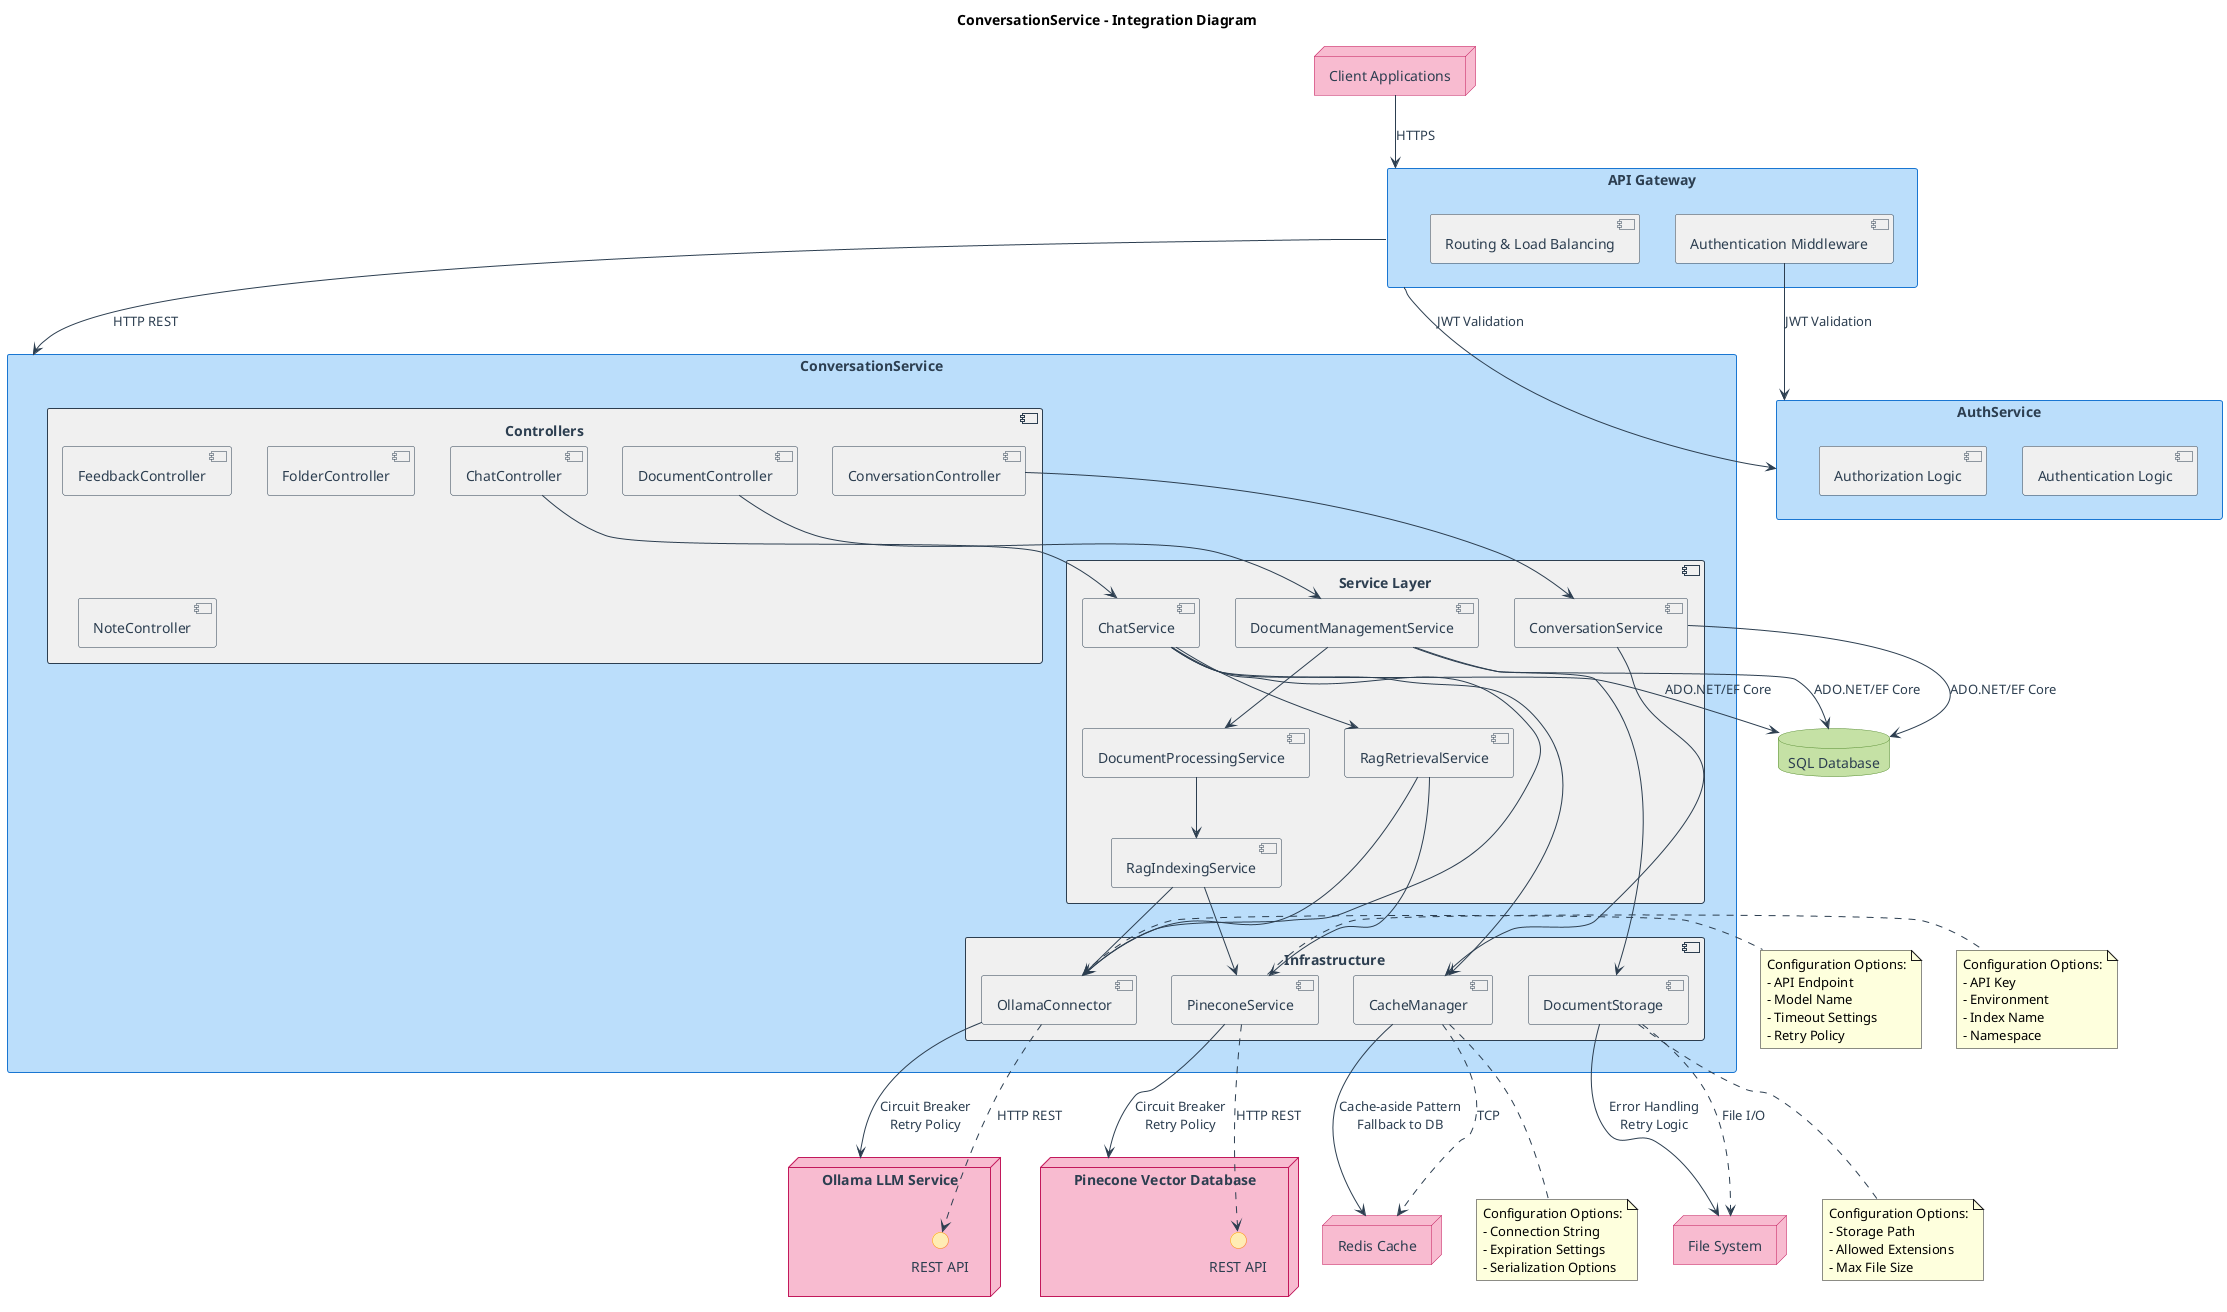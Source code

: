 @startuml ConversationService Integration Diagram

' Styling
skinparam component {
  BackgroundColor #f0f0f0
  BorderColor #2c3e50
  FontColor #2c3e50
}
skinparam database {
  BackgroundColor #c5e1a5
  BorderColor #558b2f
  FontColor #2c3e50
}
skinparam rectangle {
  BackgroundColor #bbdefb
  BorderColor #1976d2
  FontColor #2c3e50
}
skinparam interface {
  BackgroundColor #ffecb3
  BorderColor #ff8f00
  FontColor #2c3e50
}
skinparam node {
  BackgroundColor #f8bbd0
  BorderColor #c2185b
  FontColor #2c3e50
}
skinparam arrow {
  Color #2c3e50
  FontColor #2c3e50
}

title "ConversationService - Integration Diagram"

' External systems
node "Client Applications" as Client
node "Ollama LLM Service" as OllamaLLM {
  interface "REST API" as OllamaAPI
}
node "Pinecone Vector Database" as Pinecone {
  interface "REST API" as PineconeAPI
}
database "SQL Database" as SqlDb
node "Redis Cache" as Redis
node "File System" as FileSystem

' Internal components
rectangle "API Gateway" as Gateway {
  component "Authentication Middleware" as AuthMiddleware
  component "Routing & Load Balancing" as Routing
}

rectangle "ConversationService" as ConvService {
  component "Controllers" {
    component "ChatController" as ChatCtrl
    component "ConversationController" as ConvCtrl
    component "DocumentController" as DocCtrl
    component "FeedbackController" as FeedbackCtrl
    component "FolderController" as FolderCtrl
    component "NoteController" as NoteCtrl
  }
  
  component "Service Layer" {
    component "ChatService" as ChatSvc
    component "ConversationService" as ConvSvc
    component "DocumentManagementService" as DocSvc
    component "DocumentProcessingService" as DocProcSvc
    component "RagIndexingService" as RagIdxSvc
    component "RagRetrievalService" as RagRetrSvc
  }
  
  component "Infrastructure" {
    component "OllamaConnector" as OllamaConnect
    component "PineconeService" as PineconeConnect
    component "CacheManager" as CacheConnect
    component "DocumentStorage" as StorageConnect
  }

  ' Internal relationships
  ChatCtrl --> ChatSvc
  ConvCtrl --> ConvSvc
  DocCtrl --> DocSvc
  
  ChatSvc --> RagRetrSvc
  DocSvc --> DocProcSvc
  DocProcSvc --> RagIdxSvc
  
  OllamaConnect ..> OllamaAPI : HTTP REST
  PineconeConnect ..> PineconeAPI : HTTP REST
  CacheConnect ..> Redis : TCP
  StorageConnect ..> FileSystem : File I/O
  
  RagRetrSvc --> OllamaConnect
  RagRetrSvc --> PineconeConnect
  RagIdxSvc --> OllamaConnect
  RagIdxSvc --> PineconeConnect
  
  ChatSvc --> OllamaConnect
  ChatSvc --> CacheConnect
  ConvSvc --> CacheConnect
  DocSvc --> StorageConnect
}

rectangle "AuthService" as AuthService {
  component "Authentication Logic" as AuthLogic
  component "Authorization Logic" as AuthzLogic
}

' External relationships
Client --> Gateway : HTTPS
Gateway --> AuthService : JWT Validation
Gateway --> ConvService : HTTP REST

' Integration points with error handling
OllamaConnect --> OllamaLLM : "Circuit Breaker\nRetry Policy"
PineconeConnect --> Pinecone : "Circuit Breaker\nRetry Policy"
CacheConnect --> Redis : "Cache-aside Pattern\nFallback to DB"
StorageConnect --> FileSystem : "Error Handling\nRetry Logic"

' Data access layer
ConvSvc --> SqlDb : "ADO.NET/EF Core"
ChatSvc --> SqlDb : "ADO.NET/EF Core"
DocSvc --> SqlDb : "ADO.NET/EF Core"

' Authentication flow
AuthMiddleware --> AuthService : "JWT Validation"

' Integration options
note right of OllamaConnect
  Configuration Options:
  - API Endpoint
  - Model Name
  - Timeout Settings
  - Retry Policy
end note

note right of PineconeConnect
  Configuration Options:
  - API Key
  - Environment
  - Index Name
  - Namespace
end note

note bottom of CacheConnect
  Configuration Options:
  - Connection String
  - Expiration Settings
  - Serialization Options
end note

note bottom of StorageConnect
  Configuration Options:
  - Storage Path
  - Allowed Extensions
  - Max File Size
end note

@enduml 